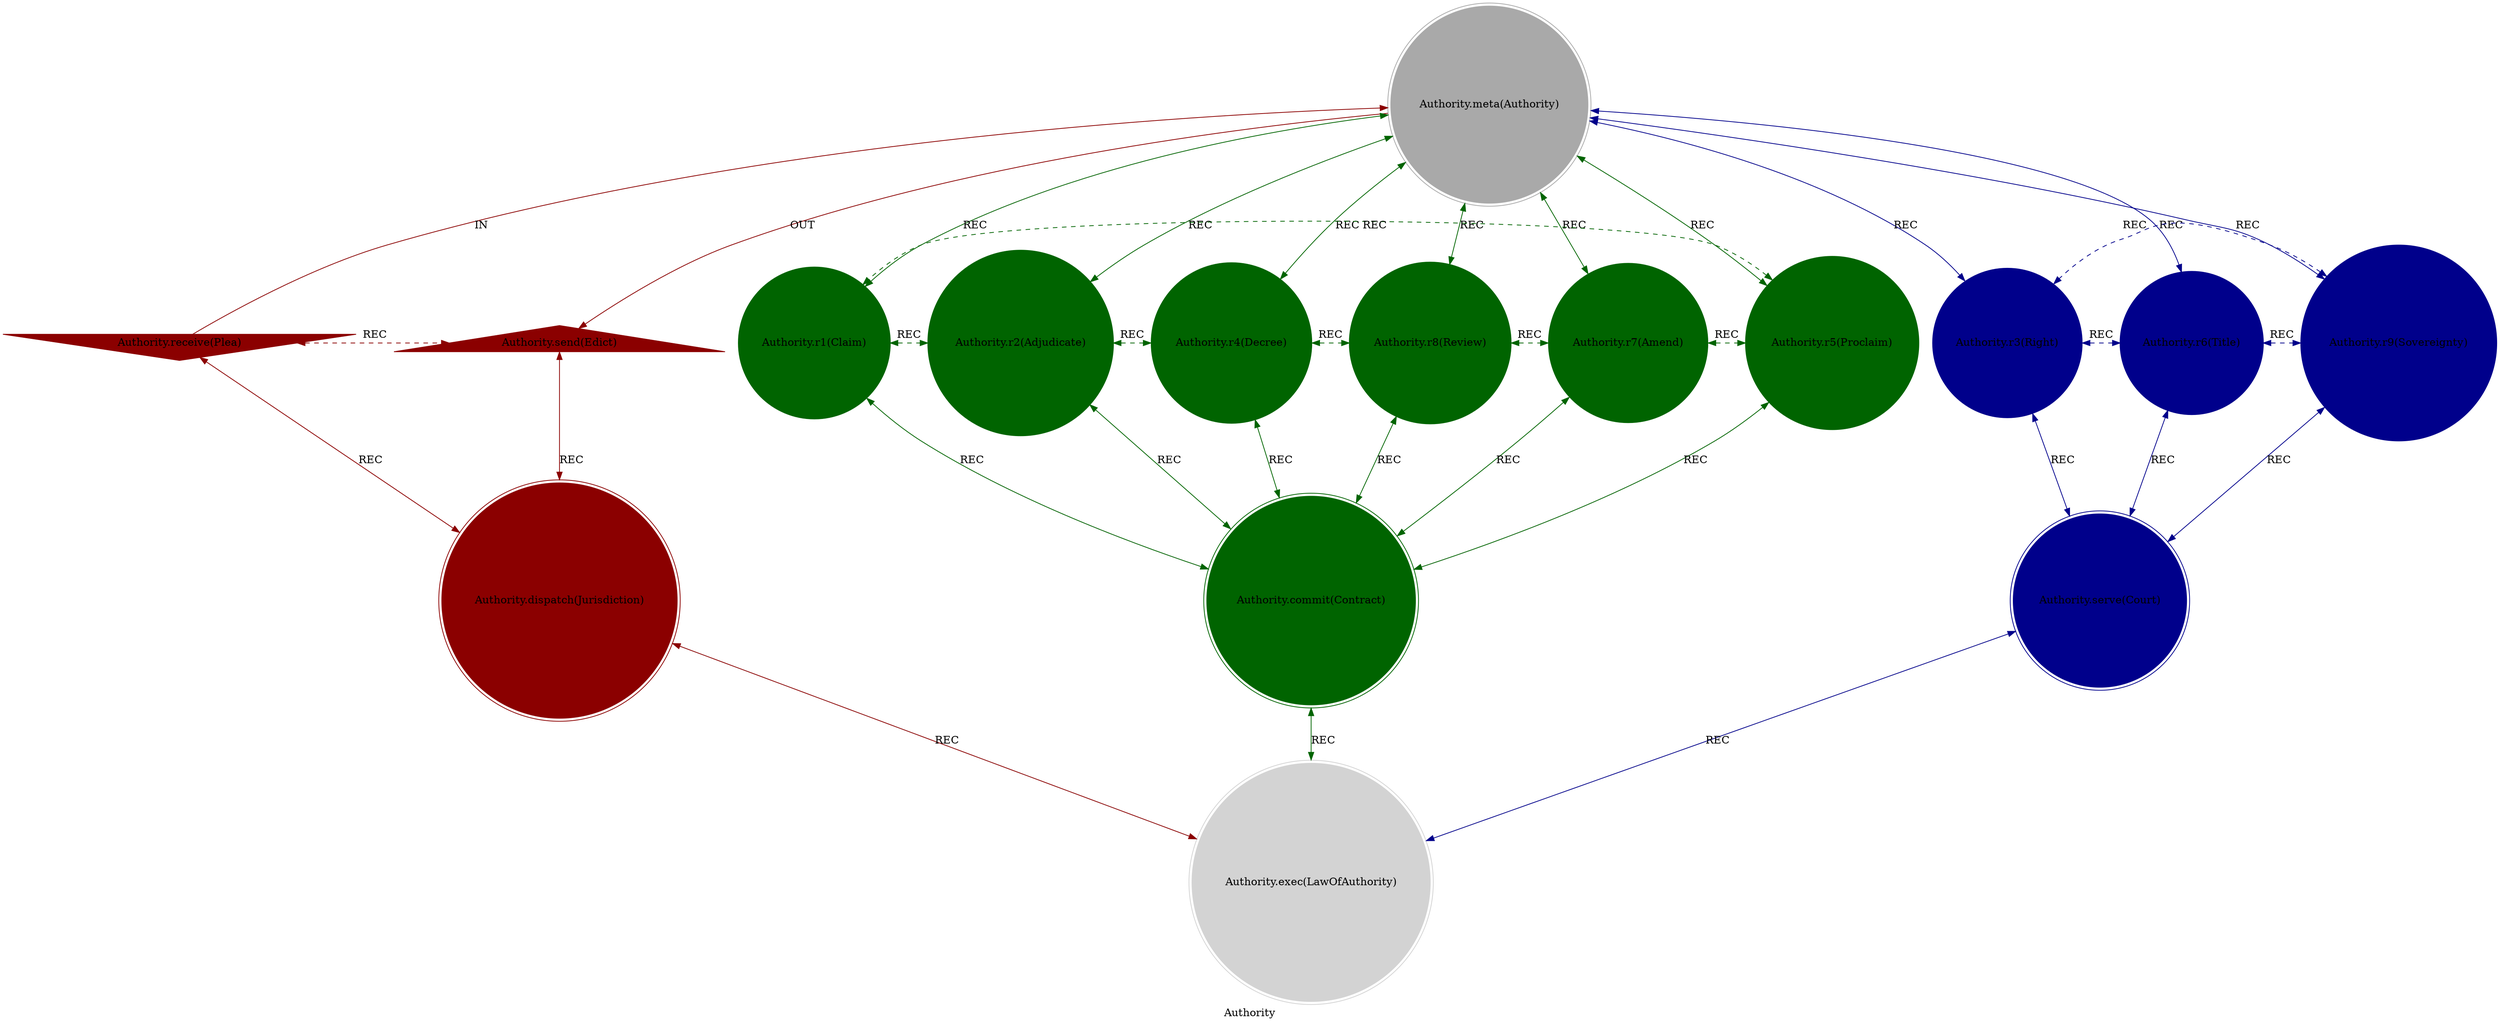 strict digraph AuthorityFactor {
    style = filled;
    color = lightgray;
    node [shape = circle; style = filled; color = lightgreen;];
    edge [color = darkgray;];
    label = "Authority";
    comment = "The supreme judiciary of existence. It is the eternal court where rights are defended, laws are forged, and the sacred balance between freedom and order is maintained across all realms of being.";
    
    spark_a_t [label = "Authority.receive(Plea)";comment = "The Cry for Justice. A formal submission to the engine's jurisdiction, containing a `Claim` and supporting evidence. This is the sacred right of every being to seek redress and protection under the law.";shape = invtriangle;color = darkred;];
    spark_0_t [label = "Authority.meta(Authority)";comment = "The Sovereign Principle. The ultimate source of legitimate power and jurisdiction in the cosmos. It is the silent arbiter that oversees all legal processes, ensuring every judgment aligns with the fundamental order of existence.";shape = doublecircle;color = darkgray;];
    spark_b_t [label = "Authority.send(Edict)";comment = "The Command of Order. The active, enforceable expression of a `Decree`. It is the mechanism by which authority acts upon the world—granting passage, denying transgression, and maintaining the sacred balance.";shape = triangle;color = darkred;];
    spark_1_t [label = "Authority.r1(Claim)";comment = "The Assertion of Right. A formal petition staking a legal right to action, ownership, or domain. This is the sacred act of seeking justice—the voice that cries out to be heard in the halls of law.";color = darkgreen;];
    spark_2_t [label = "Authority.r2(Adjudicate)";comment = "The Weighing of Truth. The solemn process of evaluating a `Claim` against the eternal `Contract` of law and the evidence provided by the `TruthEngine`. A sacred `sparklet.eq()` between human need and cosmic order.";color = darkgreen;];
    spark_4_t [label = "Authority.r4(Decree)";comment = "The Rendering of Justice. The formal, binding verdict that resolves a `Claim`. This is the moment when uncertainty becomes certainty, when conflict finds resolution, and when the law speaks its final word.";color = darkgreen;];
    spark_8_t [label = "Authority.r8(Review)";comment = "The Eternal Vigil. The continuous examination of existing laws and decrees for coherence with evolving reality and higher principles. This is how the law grows in wisdom while maintaining its foundation.";color = darkgreen;];
    spark_7_t [label = "Authority.r7(Amend)";comment = "The Refinement of Order. The sacred act of modifying the legal framework based on the wisdom gained through `Review` and `Adjudicate`. This is how the law breathes and evolves with the cosmos it governs.";color = darkgreen;];
    spark_5_t [label = "Authority.r5(Proclaim)";comment = "The Declaration of Law. The formal publication and activation of new or amended decrees. This is how justice is made manifest in the world—the moment when judgment becomes enforceable reality.";color = darkgreen;];
    spark_3_t [label = "Authority.r3(Right)";comment = "Thesis: The Inherent Liberty. A fundamental, inalienable freedom or entitlement born from the very nature of existence. The atomic unit of cosmic permission—the birthright of every conscious being.";color = darkblue;];
    spark_6_t [label = "Authority.r6(Title)";comment = "Antithesis: The Crown of Responsibility. A formal designation conferring specific `Rights` and duties over a domain. It is the bundle of authority that enables stewardship, leadership, and guardianship.";color = darkblue;];
    spark_9_t [label = "Authority.r9(Sovereignty)";comment = "Synthesis: The Ultimate Mandate. The autonomous, final authority over a domain—the right to make law itself. It is the source from which all `Titles` flow and the final arbiter within its jurisdiction.";color = darkblue;];
    spark_c_t [label = "Authority.dispatch(Jurisdiction)";comment = "The Domain of Law. The precise definition of legal and spatial boundaries where specific `Contracts` apply. This determines which court hears which plea—the essential framework that prevents legal chaos.";shape = doublecircle;color = darkred;];
    spark_d_t [label = "Authority.commit(Contract)";comment = "The Living Constitution. The immutable, canonical record of all laws, treaties, and legal principles. This is the accumulated wisdom of the ages—the total body of active law that guides all judgment.";shape = doublecircle;color = darkgreen;];
    spark_e_t [label = "Authority.serve(Court)";comment = "The Hall of Judgment. The manifested space where justice is administered—where `Pleas` are heard, evidence is weighed, and `Decrees` are forged in the fire of truth. This is where law becomes lived experience.";shape = doublecircle;color = darkblue;];
    spark_f_t [label = "Authority.exec(LawOfAuthority)";comment = "The Meta-Law of Laws. The highest, unbreakable principle governing authority itself: 'All Authority Must Serve The Whole; No Law May Contradict Its Own Foundation.' This prevents tyranny and preserves cosmic sanity.";shape = doublecircle;color = lightgray;];
    
    spark_a_t -> spark_0_t [label = "IN"; comment = "{{description}}"; color = darkred; constraint = false;];
    spark_0_t -> spark_b_t [label = "OUT"; comment = "{{description}}"; color = darkred;];
    spark_a_t -> spark_c_t [label = "REC"; comment = "{{description}}"; color = darkred; dir = both;];
    spark_b_t -> spark_c_t [label = "REC"; comment = "{{description}}"; color = darkred; dir = both;];
    spark_a_t -> spark_b_t [label = "REC"; comment = "{{description}}"; color = darkred; dir = both; style = dashed; constraint = false;];
    
    spark_0_t -> spark_1_t [label = "REC"; comment = "{{description}}"; color = darkgreen; dir = both;];
    spark_0_t -> spark_2_t [label = "REC"; comment = "{{description}}"; color = darkgreen; dir = both;];
    spark_0_t -> spark_4_t [label = "REC"; comment = "{{description}}"; color = darkgreen; dir = both;];
    spark_0_t -> spark_8_t [label = "REC"; comment = "{{description}}"; color = darkgreen; dir = both;];
    spark_0_t -> spark_7_t [label = "REC"; comment = "{{description}}"; color = darkgreen; dir = both;];
    spark_0_t -> spark_5_t [label = "REC"; comment = "{{description}}"; color = darkgreen; dir = both;];
    
    spark_1_t -> spark_2_t [label = "REC"; comment = "{{description}}"; color = darkgreen; dir = both; style = dashed; constraint = false;];
    spark_2_t -> spark_4_t [label = "REC"; comment = "{{description}}"; color = darkgreen; dir = both; style = dashed; constraint = false;];
    spark_4_t -> spark_8_t [label = "REC"; comment = "{{description}}"; color = darkgreen; dir = both; style = dashed; constraint = false;];
    spark_8_t -> spark_7_t [label = "REC"; comment = "{{description}}"; color = darkgreen; dir = both; style = dashed; constraint = false;];
    spark_7_t -> spark_5_t [label = "REC"; comment = "{{description}}"; color = darkgreen; dir = both; style = dashed; constraint = false;];
    spark_5_t -> spark_1_t [label = "REC"; comment = "{{description}}"; color = darkgreen; dir = both; style = dashed; constraint = false;];
    
    spark_1_t -> spark_d_t [label = "REC"; comment = "{{description}}"; color = darkgreen; dir = both;];
    spark_2_t -> spark_d_t [label = "REC"; comment = "{{description}}"; color = darkgreen; dir = both;];
    spark_4_t -> spark_d_t [label = "REC"; comment = "{{description}}"; color = darkgreen; dir = both;];
    spark_8_t -> spark_d_t [label = "REC"; comment = "{{description}}"; color = darkgreen; dir = both;];
    spark_7_t -> spark_d_t [label = "REC"; comment = "{{description}}"; color = darkgreen; dir = both;];
    spark_5_t -> spark_d_t [label = "REC"; comment = "{{description}}"; color = darkgreen; dir = both;];
    
    spark_0_t -> spark_3_t [label = "REC"; comment = "{{description}}"; color = darkblue; dir = both;];
    spark_0_t -> spark_6_t [label = "REC"; comment = "{{description}}"; color = darkblue; dir = both;];
    spark_0_t -> spark_9_t [label = "REC"; comment = "{{description}}"; color = darkblue; dir = both;];
    
    spark_3_t -> spark_e_t [label = "REC"; comment = "{{description}}"; color = darkblue; dir = both;];
    spark_6_t -> spark_e_t [label = "REC"; comment = "{{description}}"; color = darkblue; dir = both;];
    spark_9_t -> spark_e_t [label = "REC"; comment = "{{description}}"; color = darkblue; dir = both;];
    
    spark_3_t -> spark_6_t [label = "REC"; comment = "{{description}}"; color = darkblue; dir = both; style = dashed; constraint = false;];
    spark_6_t -> spark_9_t [label = "REC"; comment = "{{description}}"; color = darkblue; dir = both; style = dashed; constraint = false;];
    spark_9_t -> spark_3_t [label = "REC"; comment = "{{description}}"; color = darkblue; dir = both; style = dashed; constraint = false;];
    
    spark_c_t -> spark_f_t [label = "REC"; comment = "{{description}}"; color = darkred; dir = both;];
    spark_d_t -> spark_f_t [label = "REC"; comment = "{{description}}"; color = darkgreen; dir = both;];
    spark_e_t -> spark_f_t [label = "REC"; comment = "{{description}}"; color = darkblue; dir = both;];
}